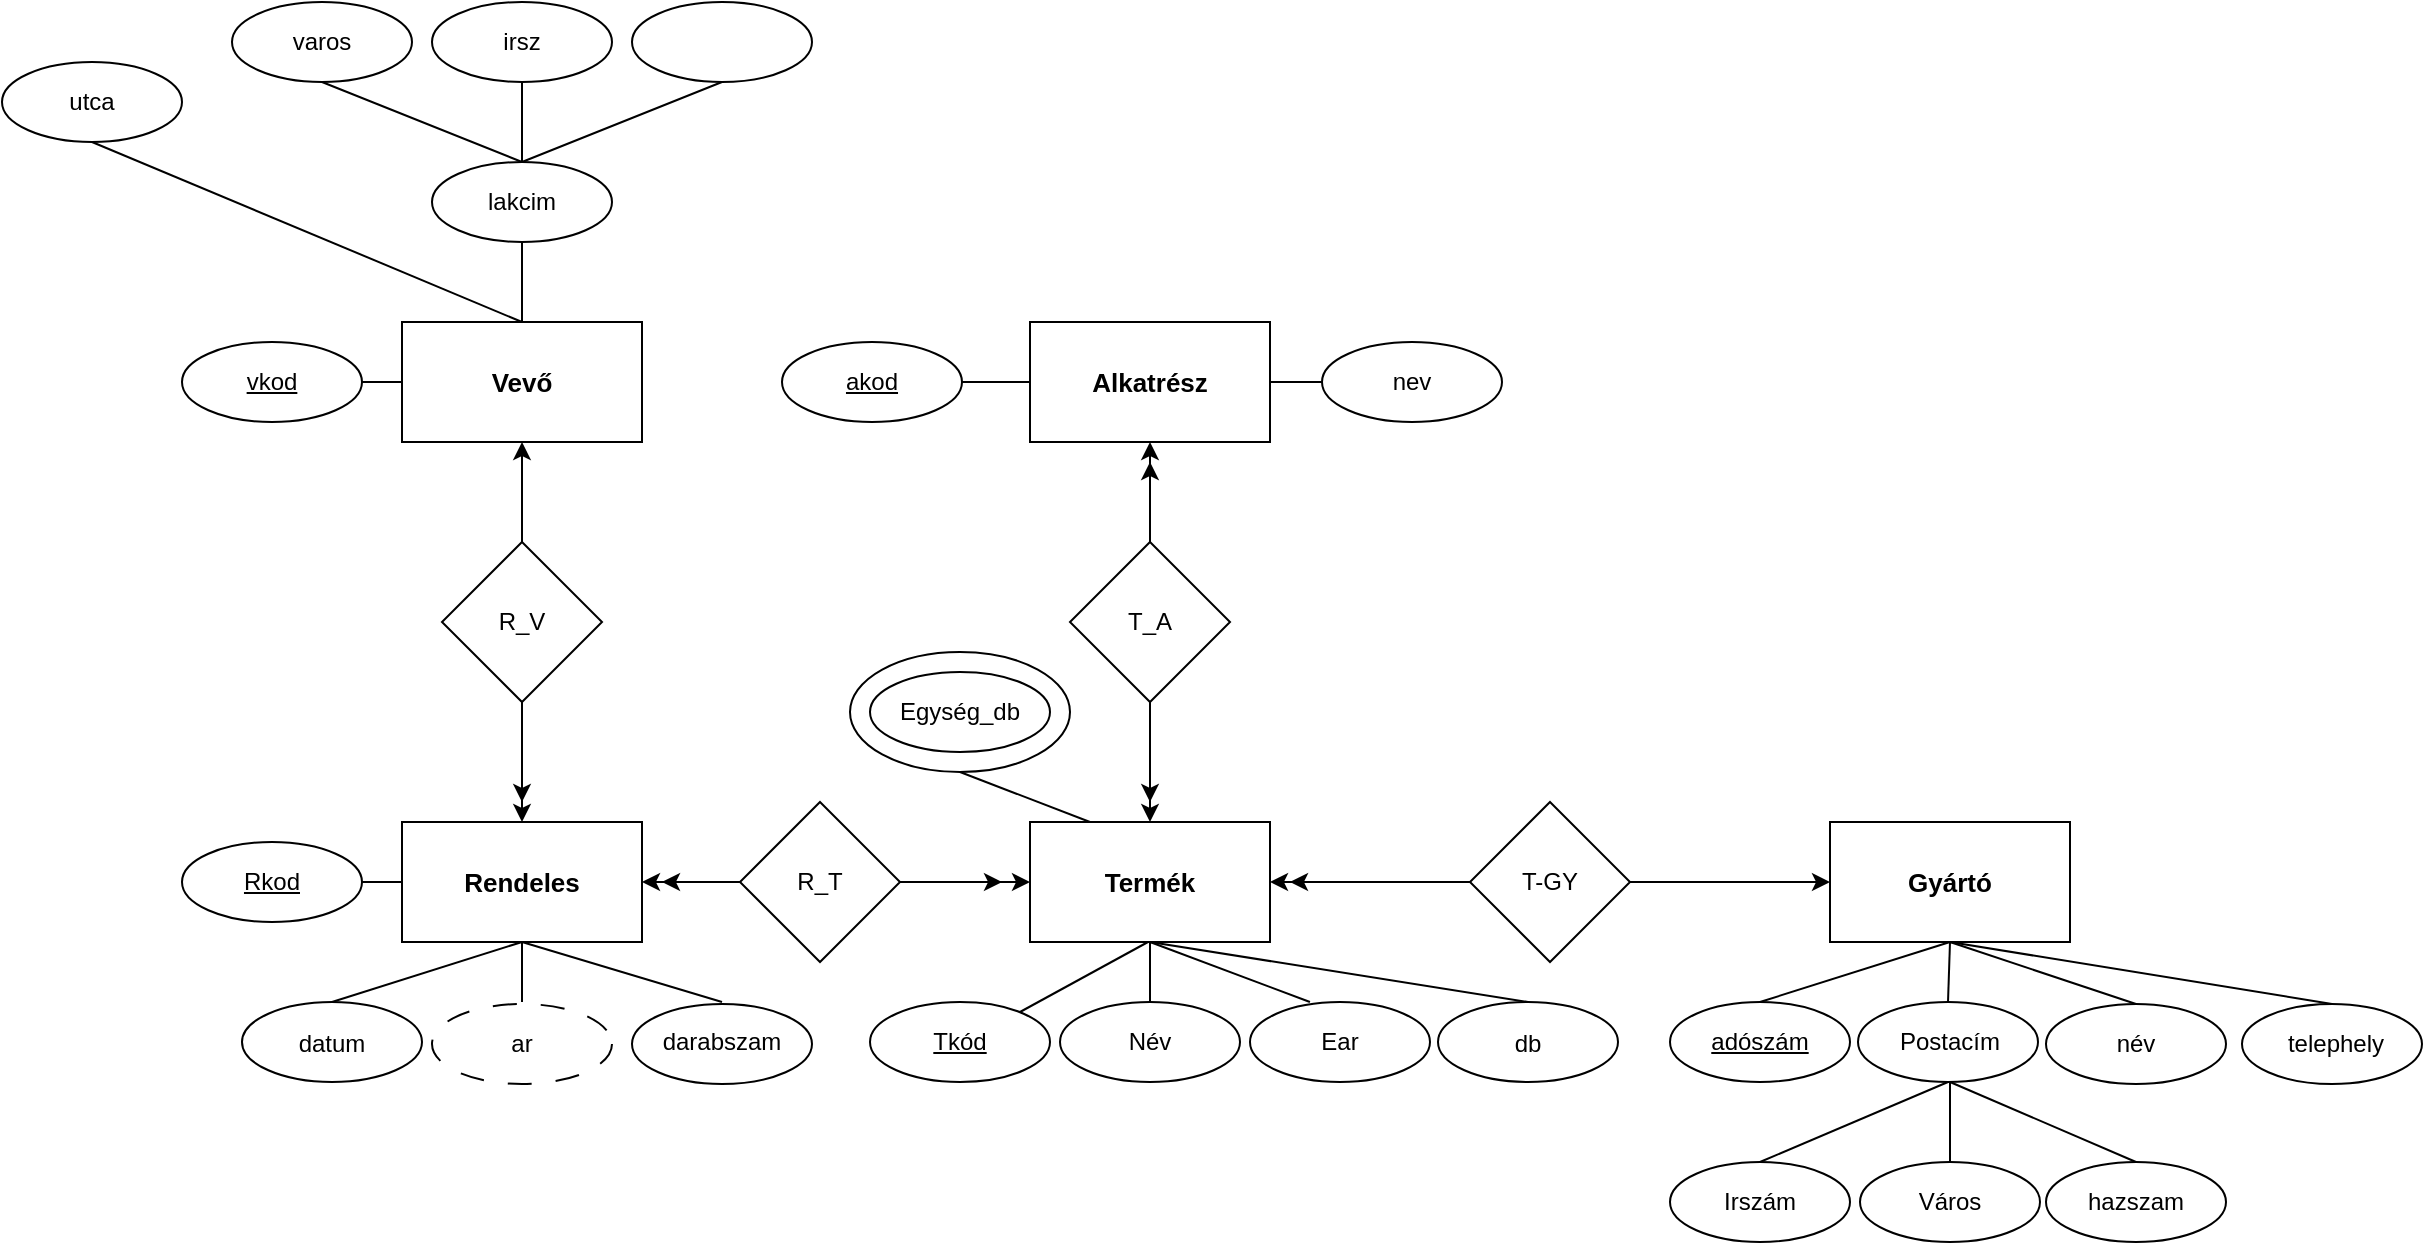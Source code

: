 <mxfile version="26.0.16">
  <diagram name="1 oldal" id="ELjD8MmCFwN_oeMSDfuy">
    <mxGraphModel grid="1" page="1" gridSize="10" guides="1" tooltips="1" connect="1" arrows="1" fold="1" pageScale="1" pageWidth="827" pageHeight="1169" math="0" shadow="0">
      <root>
        <mxCell id="0" />
        <mxCell id="1" parent="0" />
        <mxCell id="0LEx8coa6d5uUNperBAj-37" value="" style="ellipse;whiteSpace=wrap;html=1;" vertex="1" parent="1">
          <mxGeometry x="74" y="235" width="110" height="60" as="geometry" />
        </mxCell>
        <mxCell id="CgMMiQ2hONGqeUQDv3Pb-1" value="" style="rounded=0;whiteSpace=wrap;html=1;" vertex="1" parent="1">
          <mxGeometry x="164" y="320" width="120" height="60" as="geometry" />
        </mxCell>
        <mxCell id="CgMMiQ2hONGqeUQDv3Pb-2" value="" style="rounded=0;whiteSpace=wrap;html=1;" vertex="1" parent="1">
          <mxGeometry x="564" y="320" width="120" height="60" as="geometry" />
        </mxCell>
        <mxCell id="CgMMiQ2hONGqeUQDv3Pb-4" value="" style="edgeStyle=orthogonalEdgeStyle;rounded=0;orthogonalLoop=1;jettySize=auto;html=1;" edge="1" parent="1" source="CgMMiQ2hONGqeUQDv3Pb-3" target="CgMMiQ2hONGqeUQDv3Pb-2">
          <mxGeometry relative="1" as="geometry" />
        </mxCell>
        <mxCell id="CgMMiQ2hONGqeUQDv3Pb-5" value="" style="edgeStyle=orthogonalEdgeStyle;rounded=0;orthogonalLoop=1;jettySize=auto;html=1;" edge="1" parent="1" source="CgMMiQ2hONGqeUQDv3Pb-3" target="CgMMiQ2hONGqeUQDv3Pb-1">
          <mxGeometry relative="1" as="geometry" />
        </mxCell>
        <mxCell id="CgMMiQ2hONGqeUQDv3Pb-3" value="" style="rhombus;whiteSpace=wrap;html=1;" vertex="1" parent="1">
          <mxGeometry x="384" y="310" width="80" height="80" as="geometry" />
        </mxCell>
        <mxCell id="CgMMiQ2hONGqeUQDv3Pb-6" value="" style="ellipse;whiteSpace=wrap;html=1;" vertex="1" parent="1">
          <mxGeometry x="84" y="410" width="90" height="40" as="geometry" />
        </mxCell>
        <mxCell id="CgMMiQ2hONGqeUQDv3Pb-7" value="" style="ellipse;whiteSpace=wrap;html=1;" vertex="1" parent="1">
          <mxGeometry x="179" y="410" width="90" height="40" as="geometry" />
        </mxCell>
        <mxCell id="CgMMiQ2hONGqeUQDv3Pb-8" value="" style="ellipse;whiteSpace=wrap;html=1;" vertex="1" parent="1">
          <mxGeometry x="274" y="410" width="90" height="40" as="geometry" />
        </mxCell>
        <mxCell id="CgMMiQ2hONGqeUQDv3Pb-10" value="" style="endArrow=none;html=1;rounded=0;" edge="1" parent="1" target="CgMMiQ2hONGqeUQDv3Pb-6">
          <mxGeometry width="50" height="50" relative="1" as="geometry">
            <mxPoint x="174" y="430" as="sourcePoint" />
            <mxPoint x="224" y="380" as="targetPoint" />
          </mxGeometry>
        </mxCell>
        <mxCell id="CgMMiQ2hONGqeUQDv3Pb-12" value="T-GY" style="text;html=1;align=center;verticalAlign=middle;whiteSpace=wrap;rounded=0;" vertex="1" parent="1">
          <mxGeometry x="394" y="335" width="60" height="30" as="geometry" />
        </mxCell>
        <mxCell id="CgMMiQ2hONGqeUQDv3Pb-13" value="&lt;b&gt;&lt;font style=&quot;font-size: 13px;&quot;&gt;Termék&lt;/font&gt;&lt;/b&gt;" style="text;html=1;align=center;verticalAlign=middle;whiteSpace=wrap;rounded=0;" vertex="1" parent="1">
          <mxGeometry x="194" y="335" width="60" height="30" as="geometry" />
        </mxCell>
        <mxCell id="CgMMiQ2hONGqeUQDv3Pb-14" value="&lt;b&gt;&lt;font style=&quot;font-size: 13px;&quot;&gt;Gyártó&lt;/font&gt;&lt;/b&gt;" style="text;html=1;align=center;verticalAlign=middle;whiteSpace=wrap;rounded=0;" vertex="1" parent="1">
          <mxGeometry x="594" y="335" width="60" height="30" as="geometry" />
        </mxCell>
        <mxCell id="CgMMiQ2hONGqeUQDv3Pb-15" value="&lt;u&gt;Tkód&lt;/u&gt;" style="text;html=1;align=center;verticalAlign=middle;whiteSpace=wrap;rounded=0;" vertex="1" parent="1">
          <mxGeometry x="99" y="415" width="60" height="30" as="geometry" />
        </mxCell>
        <mxCell id="CgMMiQ2hONGqeUQDv3Pb-16" value="Név" style="text;html=1;align=center;verticalAlign=middle;whiteSpace=wrap;rounded=0;" vertex="1" parent="1">
          <mxGeometry x="194" y="415" width="60" height="30" as="geometry" />
        </mxCell>
        <mxCell id="CgMMiQ2hONGqeUQDv3Pb-17" value="Ear" style="text;html=1;align=center;verticalAlign=middle;whiteSpace=wrap;rounded=0;" vertex="1" parent="1">
          <mxGeometry x="289" y="415" width="60" height="30" as="geometry" />
        </mxCell>
        <mxCell id="0LEx8coa6d5uUNperBAj-1" value="" style="ellipse;whiteSpace=wrap;html=1;" vertex="1" parent="1">
          <mxGeometry x="672" y="411" width="90" height="40" as="geometry" />
        </mxCell>
        <mxCell id="0LEx8coa6d5uUNperBAj-2" value="" style="ellipse;whiteSpace=wrap;html=1;" vertex="1" parent="1">
          <mxGeometry x="770" y="411" width="90" height="40" as="geometry" />
        </mxCell>
        <mxCell id="0LEx8coa6d5uUNperBAj-3" value="" style="ellipse;whiteSpace=wrap;html=1;" vertex="1" parent="1">
          <mxGeometry x="484" y="410" width="90" height="40" as="geometry" />
        </mxCell>
        <mxCell id="0LEx8coa6d5uUNperBAj-4" value="&lt;u&gt;adószám&lt;/u&gt;" style="text;html=1;align=center;verticalAlign=middle;whiteSpace=wrap;rounded=0;" vertex="1" parent="1">
          <mxGeometry x="499" y="415" width="60" height="30" as="geometry" />
        </mxCell>
        <mxCell id="0LEx8coa6d5uUNperBAj-5" value="név" style="text;html=1;align=center;verticalAlign=middle;whiteSpace=wrap;rounded=0;" vertex="1" parent="1">
          <mxGeometry x="687" y="416" width="60" height="30" as="geometry" />
        </mxCell>
        <mxCell id="0LEx8coa6d5uUNperBAj-6" value="telephely" style="text;html=1;align=center;verticalAlign=middle;whiteSpace=wrap;rounded=0;" vertex="1" parent="1">
          <mxGeometry x="787" y="416" width="60" height="30" as="geometry" />
        </mxCell>
        <mxCell id="0LEx8coa6d5uUNperBAj-9" value="" style="endArrow=none;html=1;rounded=0;exitX=1;exitY=0;exitDx=0;exitDy=0;" edge="1" parent="1" source="CgMMiQ2hONGqeUQDv3Pb-15">
          <mxGeometry relative="1" as="geometry">
            <mxPoint x="158" y="410" as="sourcePoint" />
            <mxPoint x="223" y="380" as="targetPoint" />
          </mxGeometry>
        </mxCell>
        <mxCell id="0LEx8coa6d5uUNperBAj-10" value="" style="endArrow=none;html=1;rounded=0;exitX=0.5;exitY=1;exitDx=0;exitDy=0;entryX=0.333;entryY=0;entryDx=0;entryDy=0;entryPerimeter=0;" edge="1" parent="1" source="CgMMiQ2hONGqeUQDv3Pb-1" target="CgMMiQ2hONGqeUQDv3Pb-8">
          <mxGeometry relative="1" as="geometry">
            <mxPoint x="224" y="400" as="sourcePoint" />
            <mxPoint x="314" y="400" as="targetPoint" />
          </mxGeometry>
        </mxCell>
        <mxCell id="0LEx8coa6d5uUNperBAj-11" value="" style="endArrow=none;html=1;rounded=0;exitX=0.5;exitY=1;exitDx=0;exitDy=0;entryX=0.5;entryY=0;entryDx=0;entryDy=0;" edge="1" parent="1" source="CgMMiQ2hONGqeUQDv3Pb-1" target="CgMMiQ2hONGqeUQDv3Pb-7">
          <mxGeometry relative="1" as="geometry">
            <mxPoint x="314" y="440" as="sourcePoint" />
            <mxPoint x="474" y="440" as="targetPoint" />
          </mxGeometry>
        </mxCell>
        <mxCell id="0LEx8coa6d5uUNperBAj-12" value="" style="endArrow=none;html=1;rounded=0;entryX=0.5;entryY=1;entryDx=0;entryDy=0;exitX=0.5;exitY=0;exitDx=0;exitDy=0;" edge="1" parent="1" source="0LEx8coa6d5uUNperBAj-3" target="CgMMiQ2hONGqeUQDv3Pb-2">
          <mxGeometry relative="1" as="geometry">
            <mxPoint x="314" y="440" as="sourcePoint" />
            <mxPoint x="474" y="440" as="targetPoint" />
          </mxGeometry>
        </mxCell>
        <mxCell id="0LEx8coa6d5uUNperBAj-15" value="" style="ellipse;whiteSpace=wrap;html=1;" vertex="1" parent="1">
          <mxGeometry x="578" y="410" width="90" height="40" as="geometry" />
        </mxCell>
        <mxCell id="0LEx8coa6d5uUNperBAj-16" value="" style="ellipse;whiteSpace=wrap;html=1;" vertex="1" parent="1">
          <mxGeometry x="579" y="490" width="90" height="40" as="geometry" />
        </mxCell>
        <mxCell id="0LEx8coa6d5uUNperBAj-17" value="" style="ellipse;whiteSpace=wrap;html=1;" vertex="1" parent="1">
          <mxGeometry x="484" y="490" width="90" height="40" as="geometry" />
        </mxCell>
        <mxCell id="0LEx8coa6d5uUNperBAj-18" value="" style="endArrow=none;html=1;rounded=0;entryX=0.5;entryY=1;entryDx=0;entryDy=0;exitX=0.5;exitY=0;exitDx=0;exitDy=0;" edge="1" parent="1" source="0LEx8coa6d5uUNperBAj-15" target="CgMMiQ2hONGqeUQDv3Pb-2">
          <mxGeometry width="50" height="50" relative="1" as="geometry">
            <mxPoint x="374" y="460" as="sourcePoint" />
            <mxPoint x="424" y="410" as="targetPoint" />
          </mxGeometry>
        </mxCell>
        <mxCell id="0LEx8coa6d5uUNperBAj-19" value="Postacím" style="text;html=1;align=center;verticalAlign=middle;whiteSpace=wrap;rounded=0;" vertex="1" parent="1">
          <mxGeometry x="594" y="415" width="60" height="30" as="geometry" />
        </mxCell>
        <mxCell id="0LEx8coa6d5uUNperBAj-20" value="" style="endArrow=classic;html=1;rounded=0;exitX=0;exitY=0.5;exitDx=0;exitDy=0;" edge="1" parent="1" source="CgMMiQ2hONGqeUQDv3Pb-3">
          <mxGeometry width="50" height="50" relative="1" as="geometry">
            <mxPoint x="374" y="460" as="sourcePoint" />
            <mxPoint x="294" y="350" as="targetPoint" />
          </mxGeometry>
        </mxCell>
        <mxCell id="0LEx8coa6d5uUNperBAj-21" value="" style="ellipse;whiteSpace=wrap;html=1;" vertex="1" parent="1">
          <mxGeometry x="672" y="490" width="90" height="40" as="geometry" />
        </mxCell>
        <mxCell id="0LEx8coa6d5uUNperBAj-22" value="" style="endArrow=none;html=1;rounded=0;entryX=0.5;entryY=1;entryDx=0;entryDy=0;exitX=0.5;exitY=0;exitDx=0;exitDy=0;" edge="1" parent="1" source="0LEx8coa6d5uUNperBAj-17" target="0LEx8coa6d5uUNperBAj-15">
          <mxGeometry width="50" height="50" relative="1" as="geometry">
            <mxPoint x="374" y="460" as="sourcePoint" />
            <mxPoint x="424" y="410" as="targetPoint" />
          </mxGeometry>
        </mxCell>
        <mxCell id="0LEx8coa6d5uUNperBAj-23" value="" style="endArrow=none;html=1;rounded=0;exitX=0.5;exitY=0;exitDx=0;exitDy=0;" edge="1" parent="1" source="0LEx8coa6d5uUNperBAj-16">
          <mxGeometry width="50" height="50" relative="1" as="geometry">
            <mxPoint x="539" y="500" as="sourcePoint" />
            <mxPoint x="624" y="450" as="targetPoint" />
          </mxGeometry>
        </mxCell>
        <mxCell id="0LEx8coa6d5uUNperBAj-24" value="" style="endArrow=none;html=1;rounded=0;exitX=0.5;exitY=0;exitDx=0;exitDy=0;" edge="1" parent="1" source="0LEx8coa6d5uUNperBAj-21">
          <mxGeometry width="50" height="50" relative="1" as="geometry">
            <mxPoint x="549" y="510" as="sourcePoint" />
            <mxPoint x="624" y="450" as="targetPoint" />
          </mxGeometry>
        </mxCell>
        <mxCell id="0LEx8coa6d5uUNperBAj-25" value="" style="endArrow=none;html=1;rounded=0;entryX=0.5;entryY=1;entryDx=0;entryDy=0;exitX=0.5;exitY=0;exitDx=0;exitDy=0;" edge="1" parent="1" source="0LEx8coa6d5uUNperBAj-1" target="CgMMiQ2hONGqeUQDv3Pb-2">
          <mxGeometry width="50" height="50" relative="1" as="geometry">
            <mxPoint x="559" y="520" as="sourcePoint" />
            <mxPoint x="653" y="480" as="targetPoint" />
          </mxGeometry>
        </mxCell>
        <mxCell id="0LEx8coa6d5uUNperBAj-26" value="hazszam" style="text;html=1;align=center;verticalAlign=middle;whiteSpace=wrap;rounded=0;" vertex="1" parent="1">
          <mxGeometry x="687" y="495" width="60" height="30" as="geometry" />
        </mxCell>
        <mxCell id="0LEx8coa6d5uUNperBAj-27" value="Város" style="text;html=1;align=center;verticalAlign=middle;whiteSpace=wrap;rounded=0;" vertex="1" parent="1">
          <mxGeometry x="594" y="495" width="60" height="30" as="geometry" />
        </mxCell>
        <mxCell id="0LEx8coa6d5uUNperBAj-28" value="Irszám" style="text;html=1;align=center;verticalAlign=middle;whiteSpace=wrap;rounded=0;" vertex="1" parent="1">
          <mxGeometry x="499" y="495" width="60" height="30" as="geometry" />
        </mxCell>
        <mxCell id="0LEx8coa6d5uUNperBAj-30" value="" style="rhombus;whiteSpace=wrap;html=1;" vertex="1" parent="1">
          <mxGeometry x="184" y="180" width="80" height="80" as="geometry" />
        </mxCell>
        <mxCell id="0LEx8coa6d5uUNperBAj-31" value="T_A" style="text;html=1;align=center;verticalAlign=middle;whiteSpace=wrap;rounded=0;" vertex="1" parent="1">
          <mxGeometry x="194" y="205" width="60" height="30" as="geometry" />
        </mxCell>
        <mxCell id="0LEx8coa6d5uUNperBAj-32" value="" style="endArrow=classic;html=1;rounded=0;exitX=0.5;exitY=1;exitDx=0;exitDy=0;entryX=0.5;entryY=0;entryDx=0;entryDy=0;" edge="1" parent="1" source="0LEx8coa6d5uUNperBAj-30" target="CgMMiQ2hONGqeUQDv3Pb-1">
          <mxGeometry width="50" height="50" relative="1" as="geometry">
            <mxPoint x="374" y="410" as="sourcePoint" />
            <mxPoint x="424" y="360" as="targetPoint" />
          </mxGeometry>
        </mxCell>
        <mxCell id="0LEx8coa6d5uUNperBAj-33" value="" style="endArrow=classic;html=1;rounded=0;exitX=0.5;exitY=1;exitDx=0;exitDy=0;" edge="1" parent="1" source="0LEx8coa6d5uUNperBAj-30">
          <mxGeometry width="50" height="50" relative="1" as="geometry">
            <mxPoint x="374" y="410" as="sourcePoint" />
            <mxPoint x="224" y="310" as="targetPoint" />
          </mxGeometry>
        </mxCell>
        <mxCell id="0LEx8coa6d5uUNperBAj-35" value="" style="ellipse;whiteSpace=wrap;html=1;" vertex="1" parent="1">
          <mxGeometry x="84" y="245" width="90" height="40" as="geometry" />
        </mxCell>
        <mxCell id="0LEx8coa6d5uUNperBAj-36" value="" style="endArrow=none;html=1;rounded=0;exitX=0.5;exitY=1;exitDx=0;exitDy=0;entryX=0.25;entryY=0;entryDx=0;entryDy=0;" edge="1" parent="1" source="0LEx8coa6d5uUNperBAj-37" target="CgMMiQ2hONGqeUQDv3Pb-1">
          <mxGeometry width="50" height="50" relative="1" as="geometry">
            <mxPoint x="374" y="410" as="sourcePoint" />
            <mxPoint x="182" y="324" as="targetPoint" />
          </mxGeometry>
        </mxCell>
        <mxCell id="0LEx8coa6d5uUNperBAj-39" value="Egység_db" style="text;html=1;align=center;verticalAlign=middle;whiteSpace=wrap;rounded=0;" vertex="1" parent="1">
          <mxGeometry x="99" y="250" width="60" height="30" as="geometry" />
        </mxCell>
        <mxCell id="0LEx8coa6d5uUNperBAj-40" value="" style="rounded=0;whiteSpace=wrap;html=1;" vertex="1" parent="1">
          <mxGeometry x="164" y="70" width="120" height="60" as="geometry" />
        </mxCell>
        <mxCell id="0LEx8coa6d5uUNperBAj-41" value="" style="endArrow=classic;html=1;rounded=0;exitX=0.5;exitY=0;exitDx=0;exitDy=0;entryX=0.5;entryY=1;entryDx=0;entryDy=0;" edge="1" parent="1" source="0LEx8coa6d5uUNperBAj-30" target="0LEx8coa6d5uUNperBAj-40">
          <mxGeometry width="50" height="50" relative="1" as="geometry">
            <mxPoint x="410" y="270" as="sourcePoint" />
            <mxPoint x="460" y="220" as="targetPoint" />
          </mxGeometry>
        </mxCell>
        <mxCell id="0LEx8coa6d5uUNperBAj-42" value="" style="endArrow=classic;html=1;rounded=0;exitX=0.5;exitY=0;exitDx=0;exitDy=0;" edge="1" parent="1" source="0LEx8coa6d5uUNperBAj-30">
          <mxGeometry width="50" height="50" relative="1" as="geometry">
            <mxPoint x="217" y="180" as="sourcePoint" />
            <mxPoint x="224" y="140" as="targetPoint" />
          </mxGeometry>
        </mxCell>
        <mxCell id="0LEx8coa6d5uUNperBAj-43" value="" style="ellipse;whiteSpace=wrap;html=1;" vertex="1" parent="1">
          <mxGeometry x="40" y="80" width="90" height="40" as="geometry" />
        </mxCell>
        <mxCell id="0LEx8coa6d5uUNperBAj-44" value="" style="ellipse;whiteSpace=wrap;html=1;" vertex="1" parent="1">
          <mxGeometry x="310" y="80" width="90" height="40" as="geometry" />
        </mxCell>
        <mxCell id="0LEx8coa6d5uUNperBAj-46" value="" style="endArrow=none;html=1;rounded=0;exitX=1;exitY=0.5;exitDx=0;exitDy=0;entryX=0;entryY=0.5;entryDx=0;entryDy=0;" edge="1" parent="1" source="0LEx8coa6d5uUNperBAj-40" target="0LEx8coa6d5uUNperBAj-44">
          <mxGeometry width="50" height="50" relative="1" as="geometry">
            <mxPoint x="410" y="210" as="sourcePoint" />
            <mxPoint x="460" y="160" as="targetPoint" />
          </mxGeometry>
        </mxCell>
        <mxCell id="0LEx8coa6d5uUNperBAj-47" value="" style="endArrow=none;html=1;rounded=0;exitX=1;exitY=0.5;exitDx=0;exitDy=0;entryX=0;entryY=0.5;entryDx=0;entryDy=0;" edge="1" parent="1" source="0LEx8coa6d5uUNperBAj-43" target="0LEx8coa6d5uUNperBAj-40">
          <mxGeometry width="50" height="50" relative="1" as="geometry">
            <mxPoint x="294" y="110" as="sourcePoint" />
            <mxPoint x="160" y="100" as="targetPoint" />
          </mxGeometry>
        </mxCell>
        <mxCell id="0LEx8coa6d5uUNperBAj-48" value="&lt;b&gt;&lt;font style=&quot;font-size: 13px;&quot;&gt;Alkatrész&lt;/font&gt;&lt;/b&gt;" style="text;html=1;align=center;verticalAlign=middle;whiteSpace=wrap;rounded=0;" vertex="1" parent="1">
          <mxGeometry x="194" y="85" width="60" height="30" as="geometry" />
        </mxCell>
        <mxCell id="0LEx8coa6d5uUNperBAj-49" value="nev" style="text;html=1;align=center;verticalAlign=middle;whiteSpace=wrap;rounded=0;" vertex="1" parent="1">
          <mxGeometry x="325" y="85" width="60" height="30" as="geometry" />
        </mxCell>
        <mxCell id="0LEx8coa6d5uUNperBAj-50" value="&lt;u&gt;akod&lt;/u&gt;" style="text;html=1;align=center;verticalAlign=middle;whiteSpace=wrap;rounded=0;" vertex="1" parent="1">
          <mxGeometry x="55" y="85" width="60" height="30" as="geometry" />
        </mxCell>
        <mxCell id="0LEx8coa6d5uUNperBAj-52" value="" style="rhombus;whiteSpace=wrap;html=1;" vertex="1" parent="1">
          <mxGeometry x="19" y="310" width="80" height="80" as="geometry" />
        </mxCell>
        <mxCell id="0LEx8coa6d5uUNperBAj-53" value="" style="rounded=0;whiteSpace=wrap;html=1;" vertex="1" parent="1">
          <mxGeometry x="-150" y="320" width="120" height="60" as="geometry" />
        </mxCell>
        <mxCell id="0LEx8coa6d5uUNperBAj-54" value="" style="rounded=0;whiteSpace=wrap;html=1;" vertex="1" parent="1">
          <mxGeometry x="-150" y="70" width="120" height="60" as="geometry" />
        </mxCell>
        <mxCell id="0LEx8coa6d5uUNperBAj-55" value="" style="rhombus;whiteSpace=wrap;html=1;" vertex="1" parent="1">
          <mxGeometry x="-130" y="180" width="80" height="80" as="geometry" />
        </mxCell>
        <mxCell id="0LEx8coa6d5uUNperBAj-56" value="" style="endArrow=classic;html=1;rounded=0;exitX=0.5;exitY=1;exitDx=0;exitDy=0;entryX=0.5;entryY=0;entryDx=0;entryDy=0;" edge="1" parent="1" source="0LEx8coa6d5uUNperBAj-55" target="0LEx8coa6d5uUNperBAj-53">
          <mxGeometry width="50" height="50" relative="1" as="geometry">
            <mxPoint x="370" y="340" as="sourcePoint" />
            <mxPoint x="420" y="290" as="targetPoint" />
          </mxGeometry>
        </mxCell>
        <mxCell id="0LEx8coa6d5uUNperBAj-57" value="" style="endArrow=classic;html=1;rounded=0;exitX=0.5;exitY=1;exitDx=0;exitDy=0;" edge="1" parent="1" source="0LEx8coa6d5uUNperBAj-55">
          <mxGeometry width="50" height="50" relative="1" as="geometry">
            <mxPoint x="-80" y="270" as="sourcePoint" />
            <mxPoint x="-90" y="310" as="targetPoint" />
          </mxGeometry>
        </mxCell>
        <mxCell id="0LEx8coa6d5uUNperBAj-58" value="" style="endArrow=classic;html=1;rounded=0;exitX=0.5;exitY=0;exitDx=0;exitDy=0;entryX=0.5;entryY=1;entryDx=0;entryDy=0;" edge="1" parent="1" source="0LEx8coa6d5uUNperBAj-55" target="0LEx8coa6d5uUNperBAj-54">
          <mxGeometry width="50" height="50" relative="1" as="geometry">
            <mxPoint x="-70" y="280" as="sourcePoint" />
            <mxPoint x="-70" y="340" as="targetPoint" />
          </mxGeometry>
        </mxCell>
        <mxCell id="0LEx8coa6d5uUNperBAj-59" value="" style="endArrow=classic;html=1;rounded=0;exitX=0;exitY=0.5;exitDx=0;exitDy=0;entryX=1;entryY=0.5;entryDx=0;entryDy=0;" edge="1" parent="1" source="0LEx8coa6d5uUNperBAj-52" target="0LEx8coa6d5uUNperBAj-53">
          <mxGeometry width="50" height="50" relative="1" as="geometry">
            <mxPoint x="-60" y="290" as="sourcePoint" />
            <mxPoint x="-60" y="350" as="targetPoint" />
          </mxGeometry>
        </mxCell>
        <mxCell id="0LEx8coa6d5uUNperBAj-60" value="" style="endArrow=classic;html=1;rounded=0;exitX=0;exitY=0.5;exitDx=0;exitDy=0;" edge="1" parent="1" source="0LEx8coa6d5uUNperBAj-52">
          <mxGeometry width="50" height="50" relative="1" as="geometry">
            <mxPoint x="-50" y="300" as="sourcePoint" />
            <mxPoint x="-20" y="350" as="targetPoint" />
          </mxGeometry>
        </mxCell>
        <mxCell id="0LEx8coa6d5uUNperBAj-61" value="" style="endArrow=classic;html=1;rounded=0;exitX=1;exitY=0.5;exitDx=0;exitDy=0;" edge="1" parent="1" source="0LEx8coa6d5uUNperBAj-52">
          <mxGeometry width="50" height="50" relative="1" as="geometry">
            <mxPoint x="-40" y="310" as="sourcePoint" />
            <mxPoint x="150" y="350" as="targetPoint" />
          </mxGeometry>
        </mxCell>
        <mxCell id="0LEx8coa6d5uUNperBAj-62" value="" style="endArrow=classic;html=1;rounded=0;exitX=1;exitY=0.5;exitDx=0;exitDy=0;entryX=0;entryY=0.5;entryDx=0;entryDy=0;" edge="1" parent="1" source="0LEx8coa6d5uUNperBAj-52" target="CgMMiQ2hONGqeUQDv3Pb-1">
          <mxGeometry width="50" height="50" relative="1" as="geometry">
            <mxPoint x="-30" y="320" as="sourcePoint" />
            <mxPoint x="-30" y="380" as="targetPoint" />
          </mxGeometry>
        </mxCell>
        <mxCell id="0LEx8coa6d5uUNperBAj-63" value="" style="endArrow=none;html=1;rounded=0;entryX=0.5;entryY=1;entryDx=0;entryDy=0;exitX=0.5;exitY=0;exitDx=0;exitDy=0;" edge="1" parent="1" source="0LEx8coa6d5uUNperBAj-2" target="CgMMiQ2hONGqeUQDv3Pb-2">
          <mxGeometry width="50" height="50" relative="1" as="geometry">
            <mxPoint x="370" y="340" as="sourcePoint" />
            <mxPoint x="420" y="290" as="targetPoint" />
          </mxGeometry>
        </mxCell>
        <mxCell id="0LEx8coa6d5uUNperBAj-65" value="" style="ellipse;whiteSpace=wrap;html=1;" vertex="1" parent="1">
          <mxGeometry x="368" y="410" width="90" height="40" as="geometry" />
        </mxCell>
        <mxCell id="0LEx8coa6d5uUNperBAj-66" value="db" style="text;html=1;align=center;verticalAlign=middle;whiteSpace=wrap;rounded=0;" vertex="1" parent="1">
          <mxGeometry x="383" y="416" width="60" height="30" as="geometry" />
        </mxCell>
        <mxCell id="0LEx8coa6d5uUNperBAj-67" value="" style="endArrow=none;html=1;rounded=0;entryX=0.5;entryY=1;entryDx=0;entryDy=0;exitX=0.5;exitY=0;exitDx=0;exitDy=0;" edge="1" parent="1" source="0LEx8coa6d5uUNperBAj-65" target="CgMMiQ2hONGqeUQDv3Pb-1">
          <mxGeometry width="50" height="50" relative="1" as="geometry">
            <mxPoint x="370" y="340" as="sourcePoint" />
            <mxPoint x="420" y="290" as="targetPoint" />
          </mxGeometry>
        </mxCell>
        <mxCell id="0LEx8coa6d5uUNperBAj-68" value="R_T" style="text;html=1;align=center;verticalAlign=middle;whiteSpace=wrap;rounded=0;" vertex="1" parent="1">
          <mxGeometry x="29" y="335" width="60" height="30" as="geometry" />
        </mxCell>
        <mxCell id="0LEx8coa6d5uUNperBAj-69" value="&lt;font style=&quot;font-size: 13px;&quot;&gt;&lt;b&gt;Rendeles&lt;/b&gt;&lt;/font&gt;" style="text;html=1;align=center;verticalAlign=middle;whiteSpace=wrap;rounded=0;" vertex="1" parent="1">
          <mxGeometry x="-120" y="335" width="60" height="30" as="geometry" />
        </mxCell>
        <mxCell id="0LEx8coa6d5uUNperBAj-70" value="" style="ellipse;whiteSpace=wrap;html=1;dashed=1;dashPattern=12 12;" vertex="1" parent="1">
          <mxGeometry x="-135" y="411" width="90" height="40" as="geometry" />
        </mxCell>
        <mxCell id="0LEx8coa6d5uUNperBAj-71" value="ar" style="text;html=1;align=center;verticalAlign=middle;whiteSpace=wrap;rounded=0;" vertex="1" parent="1">
          <mxGeometry x="-120" y="416" width="60" height="30" as="geometry" />
        </mxCell>
        <mxCell id="0LEx8coa6d5uUNperBAj-72" value="" style="ellipse;whiteSpace=wrap;html=1;" vertex="1" parent="1">
          <mxGeometry x="-35" y="411" width="90" height="40" as="geometry" />
        </mxCell>
        <mxCell id="0LEx8coa6d5uUNperBAj-73" value="" style="ellipse;whiteSpace=wrap;html=1;" vertex="1" parent="1">
          <mxGeometry x="-230" y="410" width="90" height="40" as="geometry" />
        </mxCell>
        <mxCell id="0LEx8coa6d5uUNperBAj-74" value="darabszam" style="text;html=1;align=center;verticalAlign=middle;whiteSpace=wrap;rounded=0;" vertex="1" parent="1">
          <mxGeometry x="-20" y="415" width="60" height="30" as="geometry" />
        </mxCell>
        <mxCell id="0LEx8coa6d5uUNperBAj-75" value="datum" style="text;html=1;align=center;verticalAlign=middle;whiteSpace=wrap;rounded=0;" vertex="1" parent="1">
          <mxGeometry x="-215" y="416" width="60" height="30" as="geometry" />
        </mxCell>
        <mxCell id="0LEx8coa6d5uUNperBAj-76" value="" style="ellipse;whiteSpace=wrap;html=1;" vertex="1" parent="1">
          <mxGeometry x="-260" y="330" width="90" height="40" as="geometry" />
        </mxCell>
        <mxCell id="0LEx8coa6d5uUNperBAj-77" value="" style="endArrow=none;html=1;rounded=0;entryX=1;entryY=0.5;entryDx=0;entryDy=0;" edge="1" parent="1" target="0LEx8coa6d5uUNperBAj-76">
          <mxGeometry width="50" height="50" relative="1" as="geometry">
            <mxPoint x="-150" y="350" as="sourcePoint" />
            <mxPoint x="310" y="290" as="targetPoint" />
          </mxGeometry>
        </mxCell>
        <mxCell id="0LEx8coa6d5uUNperBAj-78" value="R_V" style="text;html=1;align=center;verticalAlign=middle;whiteSpace=wrap;rounded=0;" vertex="1" parent="1">
          <mxGeometry x="-120" y="205" width="60" height="30" as="geometry" />
        </mxCell>
        <mxCell id="0LEx8coa6d5uUNperBAj-79" value="&lt;u&gt;Rkod&lt;/u&gt;" style="text;html=1;align=center;verticalAlign=middle;whiteSpace=wrap;rounded=0;" vertex="1" parent="1">
          <mxGeometry x="-245" y="335" width="60" height="30" as="geometry" />
        </mxCell>
        <mxCell id="0LEx8coa6d5uUNperBAj-80" value="&lt;b&gt;&lt;font style=&quot;font-size: 13px;&quot;&gt;Vevő&lt;/font&gt;&lt;/b&gt;" style="text;html=1;align=center;verticalAlign=middle;whiteSpace=wrap;rounded=0;" vertex="1" parent="1">
          <mxGeometry x="-120" y="85" width="60" height="30" as="geometry" />
        </mxCell>
        <mxCell id="0LEx8coa6d5uUNperBAj-81" value="" style="ellipse;whiteSpace=wrap;html=1;" vertex="1" parent="1">
          <mxGeometry x="-135" y="-90" width="90" height="40" as="geometry" />
        </mxCell>
        <mxCell id="0LEx8coa6d5uUNperBAj-82" value="" style="ellipse;whiteSpace=wrap;html=1;" vertex="1" parent="1">
          <mxGeometry x="-135" y="-10" width="90" height="40" as="geometry" />
        </mxCell>
        <mxCell id="0LEx8coa6d5uUNperBAj-83" value="" style="ellipse;whiteSpace=wrap;html=1;" vertex="1" parent="1">
          <mxGeometry x="-260" y="80" width="90" height="40" as="geometry" />
        </mxCell>
        <mxCell id="0LEx8coa6d5uUNperBAj-84" value="" style="ellipse;whiteSpace=wrap;html=1;" vertex="1" parent="1">
          <mxGeometry x="-235" y="-90" width="90" height="40" as="geometry" />
        </mxCell>
        <mxCell id="0LEx8coa6d5uUNperBAj-85" value="" style="ellipse;whiteSpace=wrap;html=1;" vertex="1" parent="1">
          <mxGeometry x="-35" y="-90" width="90" height="40" as="geometry" />
        </mxCell>
        <mxCell id="0LEx8coa6d5uUNperBAj-86" value="&lt;u&gt;vkod&lt;/u&gt;" style="text;html=1;align=center;verticalAlign=middle;whiteSpace=wrap;rounded=0;" vertex="1" parent="1">
          <mxGeometry x="-245" y="85" width="60" height="30" as="geometry" />
        </mxCell>
        <mxCell id="0LEx8coa6d5uUNperBAj-87" value="lakcim" style="text;html=1;align=center;verticalAlign=middle;whiteSpace=wrap;rounded=0;" vertex="1" parent="1">
          <mxGeometry x="-120" y="-5" width="60" height="30" as="geometry" />
        </mxCell>
        <mxCell id="0LEx8coa6d5uUNperBAj-88" value="varos" style="text;html=1;align=center;verticalAlign=middle;whiteSpace=wrap;rounded=0;" vertex="1" parent="1">
          <mxGeometry x="-220" y="-85" width="60" height="30" as="geometry" />
        </mxCell>
        <mxCell id="0LEx8coa6d5uUNperBAj-89" value="irsz" style="text;html=1;align=center;verticalAlign=middle;whiteSpace=wrap;rounded=0;" vertex="1" parent="1">
          <mxGeometry x="-120" y="-85" width="60" height="30" as="geometry" />
        </mxCell>
        <mxCell id="0LEx8coa6d5uUNperBAj-90" value="Text" style="text;html=1;align=center;verticalAlign=middle;whiteSpace=wrap;rounded=0;" vertex="1" parent="1">
          <mxGeometry x="-335" y="-55" width="60" height="30" as="geometry" />
        </mxCell>
        <mxCell id="0LEx8coa6d5uUNperBAj-91" value="" style="ellipse;whiteSpace=wrap;html=1;" vertex="1" parent="1">
          <mxGeometry x="-350" y="-60" width="90" height="40" as="geometry" />
        </mxCell>
        <mxCell id="0LEx8coa6d5uUNperBAj-92" value="utca" style="text;html=1;align=center;verticalAlign=middle;whiteSpace=wrap;rounded=0;" vertex="1" parent="1">
          <mxGeometry x="-335" y="-55" width="60" height="30" as="geometry" />
        </mxCell>
        <mxCell id="0LEx8coa6d5uUNperBAj-93" value="" style="endArrow=none;html=1;rounded=0;entryX=0.5;entryY=1;entryDx=0;entryDy=0;" edge="1" parent="1" target="0LEx8coa6d5uUNperBAj-53">
          <mxGeometry width="50" height="50" relative="1" as="geometry">
            <mxPoint x="-90" y="410" as="sourcePoint" />
            <mxPoint x="-30" y="140" as="targetPoint" />
          </mxGeometry>
        </mxCell>
        <mxCell id="0LEx8coa6d5uUNperBAj-94" value="" style="endArrow=none;html=1;rounded=0;entryX=0.5;entryY=0;entryDx=0;entryDy=0;exitX=0.5;exitY=1;exitDx=0;exitDy=0;" edge="1" parent="1" source="0LEx8coa6d5uUNperBAj-53" target="0LEx8coa6d5uUNperBAj-73">
          <mxGeometry width="50" height="50" relative="1" as="geometry">
            <mxPoint x="-80" y="350" as="sourcePoint" />
            <mxPoint x="-30" y="300" as="targetPoint" />
          </mxGeometry>
        </mxCell>
        <mxCell id="0LEx8coa6d5uUNperBAj-95" value="" style="endArrow=none;html=1;rounded=0;exitX=0.5;exitY=1;exitDx=0;exitDy=0;" edge="1" parent="1" source="0LEx8coa6d5uUNperBAj-53">
          <mxGeometry width="50" height="50" relative="1" as="geometry">
            <mxPoint x="-80" y="350" as="sourcePoint" />
            <mxPoint x="10" y="410" as="targetPoint" />
          </mxGeometry>
        </mxCell>
        <mxCell id="0LEx8coa6d5uUNperBAj-96" value="" style="endArrow=none;html=1;rounded=0;entryX=0;entryY=0.5;entryDx=0;entryDy=0;exitX=1;exitY=0.5;exitDx=0;exitDy=0;" edge="1" parent="1" source="0LEx8coa6d5uUNperBAj-83" target="0LEx8coa6d5uUNperBAj-54">
          <mxGeometry width="50" height="50" relative="1" as="geometry">
            <mxPoint x="-80" y="290" as="sourcePoint" />
            <mxPoint x="-30" y="240" as="targetPoint" />
          </mxGeometry>
        </mxCell>
        <mxCell id="0LEx8coa6d5uUNperBAj-97" value="" style="endArrow=none;html=1;rounded=0;entryX=0.5;entryY=0;entryDx=0;entryDy=0;exitX=0.5;exitY=1;exitDx=0;exitDy=0;" edge="1" parent="1" source="0LEx8coa6d5uUNperBAj-82" target="0LEx8coa6d5uUNperBAj-54">
          <mxGeometry width="50" height="50" relative="1" as="geometry">
            <mxPoint x="-80" y="210" as="sourcePoint" />
            <mxPoint x="-30" y="160" as="targetPoint" />
          </mxGeometry>
        </mxCell>
        <mxCell id="0LEx8coa6d5uUNperBAj-98" value="" style="endArrow=none;html=1;rounded=0;entryX=0.5;entryY=0;entryDx=0;entryDy=0;exitX=0.5;exitY=1;exitDx=0;exitDy=0;" edge="1" parent="1" source="0LEx8coa6d5uUNperBAj-81" target="0LEx8coa6d5uUNperBAj-82">
          <mxGeometry width="50" height="50" relative="1" as="geometry">
            <mxPoint x="-80" y="210" as="sourcePoint" />
            <mxPoint x="-30" y="160" as="targetPoint" />
          </mxGeometry>
        </mxCell>
        <mxCell id="0LEx8coa6d5uUNperBAj-99" value="" style="endArrow=none;html=1;rounded=0;" edge="1" parent="1">
          <mxGeometry width="50" height="50" relative="1" as="geometry">
            <mxPoint x="-80" y="210" as="sourcePoint" />
            <mxPoint x="-80" y="210" as="targetPoint" />
          </mxGeometry>
        </mxCell>
        <mxCell id="0LEx8coa6d5uUNperBAj-100" value="" style="endArrow=none;html=1;rounded=0;entryX=0.5;entryY=0;entryDx=0;entryDy=0;exitX=0.5;exitY=1;exitDx=0;exitDy=0;" edge="1" parent="1" source="0LEx8coa6d5uUNperBAj-91" target="0LEx8coa6d5uUNperBAj-54">
          <mxGeometry width="50" height="50" relative="1" as="geometry">
            <mxPoint x="-80" y="210" as="sourcePoint" />
            <mxPoint x="-30" y="160" as="targetPoint" />
          </mxGeometry>
        </mxCell>
        <mxCell id="0LEx8coa6d5uUNperBAj-101" value="" style="endArrow=none;html=1;rounded=0;exitX=0.5;exitY=1;exitDx=0;exitDy=0;" edge="1" parent="1" source="0LEx8coa6d5uUNperBAj-84">
          <mxGeometry width="50" height="50" relative="1" as="geometry">
            <mxPoint x="-80" y="210" as="sourcePoint" />
            <mxPoint x="-90" y="-10" as="targetPoint" />
          </mxGeometry>
        </mxCell>
        <mxCell id="0LEx8coa6d5uUNperBAj-102" value="" style="endArrow=none;html=1;rounded=0;entryX=0.5;entryY=1;entryDx=0;entryDy=0;" edge="1" parent="1" target="0LEx8coa6d5uUNperBAj-85">
          <mxGeometry width="50" height="50" relative="1" as="geometry">
            <mxPoint x="-90" y="-10" as="sourcePoint" />
            <mxPoint x="-30" y="160" as="targetPoint" />
          </mxGeometry>
        </mxCell>
      </root>
    </mxGraphModel>
  </diagram>
</mxfile>

